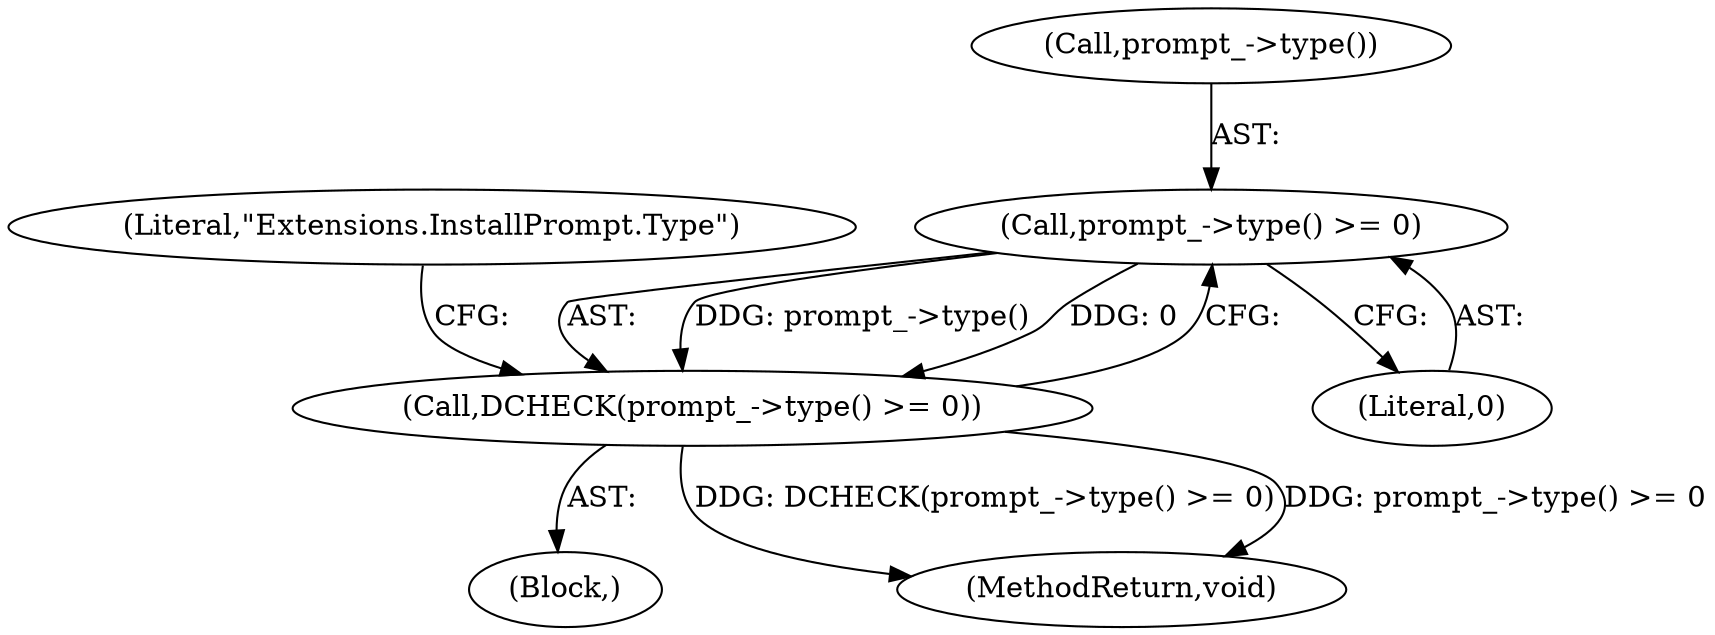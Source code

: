 digraph "1_Chrome_0a1c15fecb1240ab909e1431b6127410c3b380e0_0@del" {
"1000464" [label="(Call,prompt_->type() >= 0)"];
"1000463" [label="(Call,DCHECK(prompt_->type() >= 0))"];
"1000466" [label="(Literal,0)"];
"1000465" [label="(Call,prompt_->type())"];
"1000468" [label="(Literal,\"Extensions.InstallPrompt.Type\")"];
"1000102" [label="(Block,)"];
"1000463" [label="(Call,DCHECK(prompt_->type() >= 0))"];
"1000464" [label="(Call,prompt_->type() >= 0)"];
"1000496" [label="(MethodReturn,void)"];
"1000464" -> "1000463"  [label="AST: "];
"1000464" -> "1000466"  [label="CFG: "];
"1000465" -> "1000464"  [label="AST: "];
"1000466" -> "1000464"  [label="AST: "];
"1000463" -> "1000464"  [label="CFG: "];
"1000464" -> "1000463"  [label="DDG: prompt_->type()"];
"1000464" -> "1000463"  [label="DDG: 0"];
"1000463" -> "1000102"  [label="AST: "];
"1000468" -> "1000463"  [label="CFG: "];
"1000463" -> "1000496"  [label="DDG: DCHECK(prompt_->type() >= 0)"];
"1000463" -> "1000496"  [label="DDG: prompt_->type() >= 0"];
}

